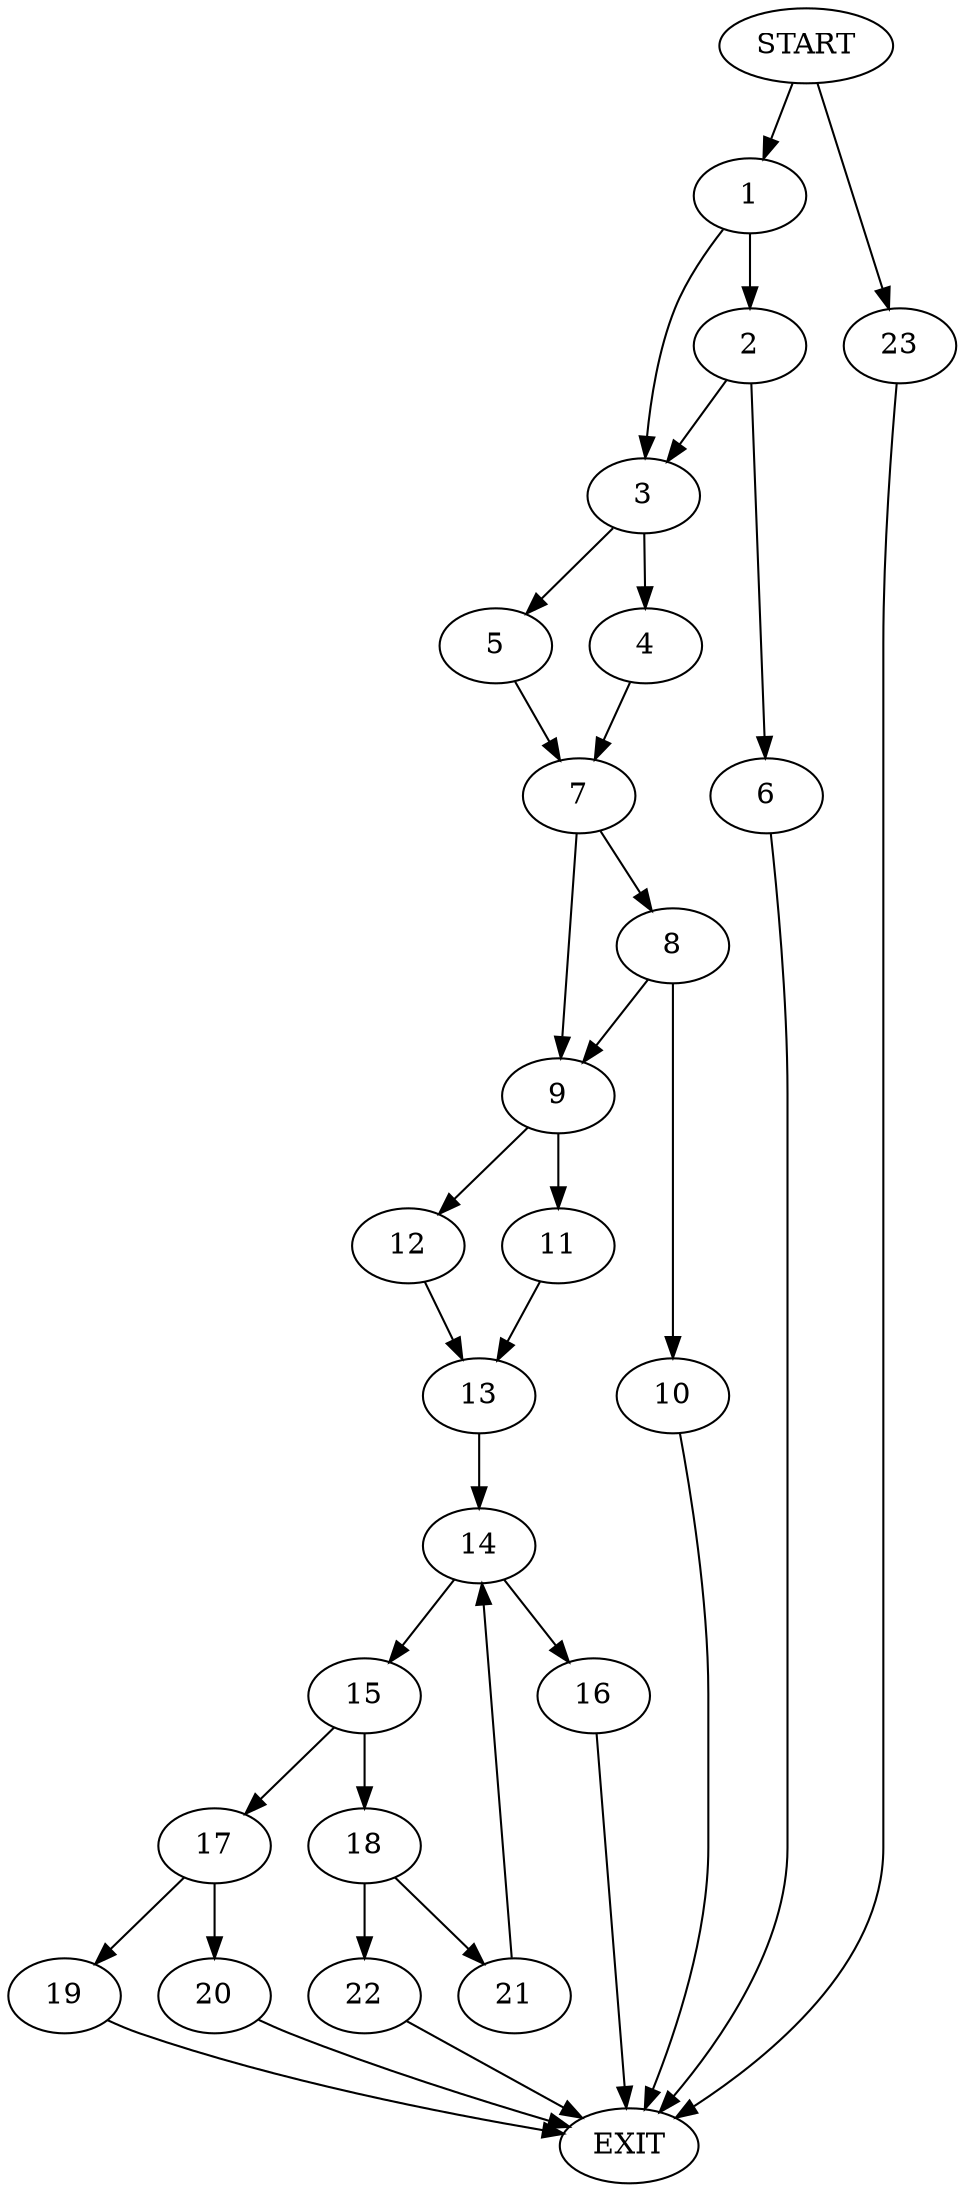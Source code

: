 digraph {
0 [label="START"]
24 [label="EXIT"]
0 -> 1
1 -> 2
1 -> 3
3 -> 4
3 -> 5
2 -> 3
2 -> 6
6 -> 24
4 -> 7
5 -> 7
7 -> 8
7 -> 9
8 -> 10
8 -> 9
9 -> 11
9 -> 12
10 -> 24
12 -> 13
11 -> 13
13 -> 14
14 -> 15
14 -> 16
15 -> 17
15 -> 18
16 -> 24
17 -> 19
17 -> 20
18 -> 21
18 -> 22
22 -> 24
21 -> 14
19 -> 24
20 -> 24
0 -> 23
23 -> 24
}
